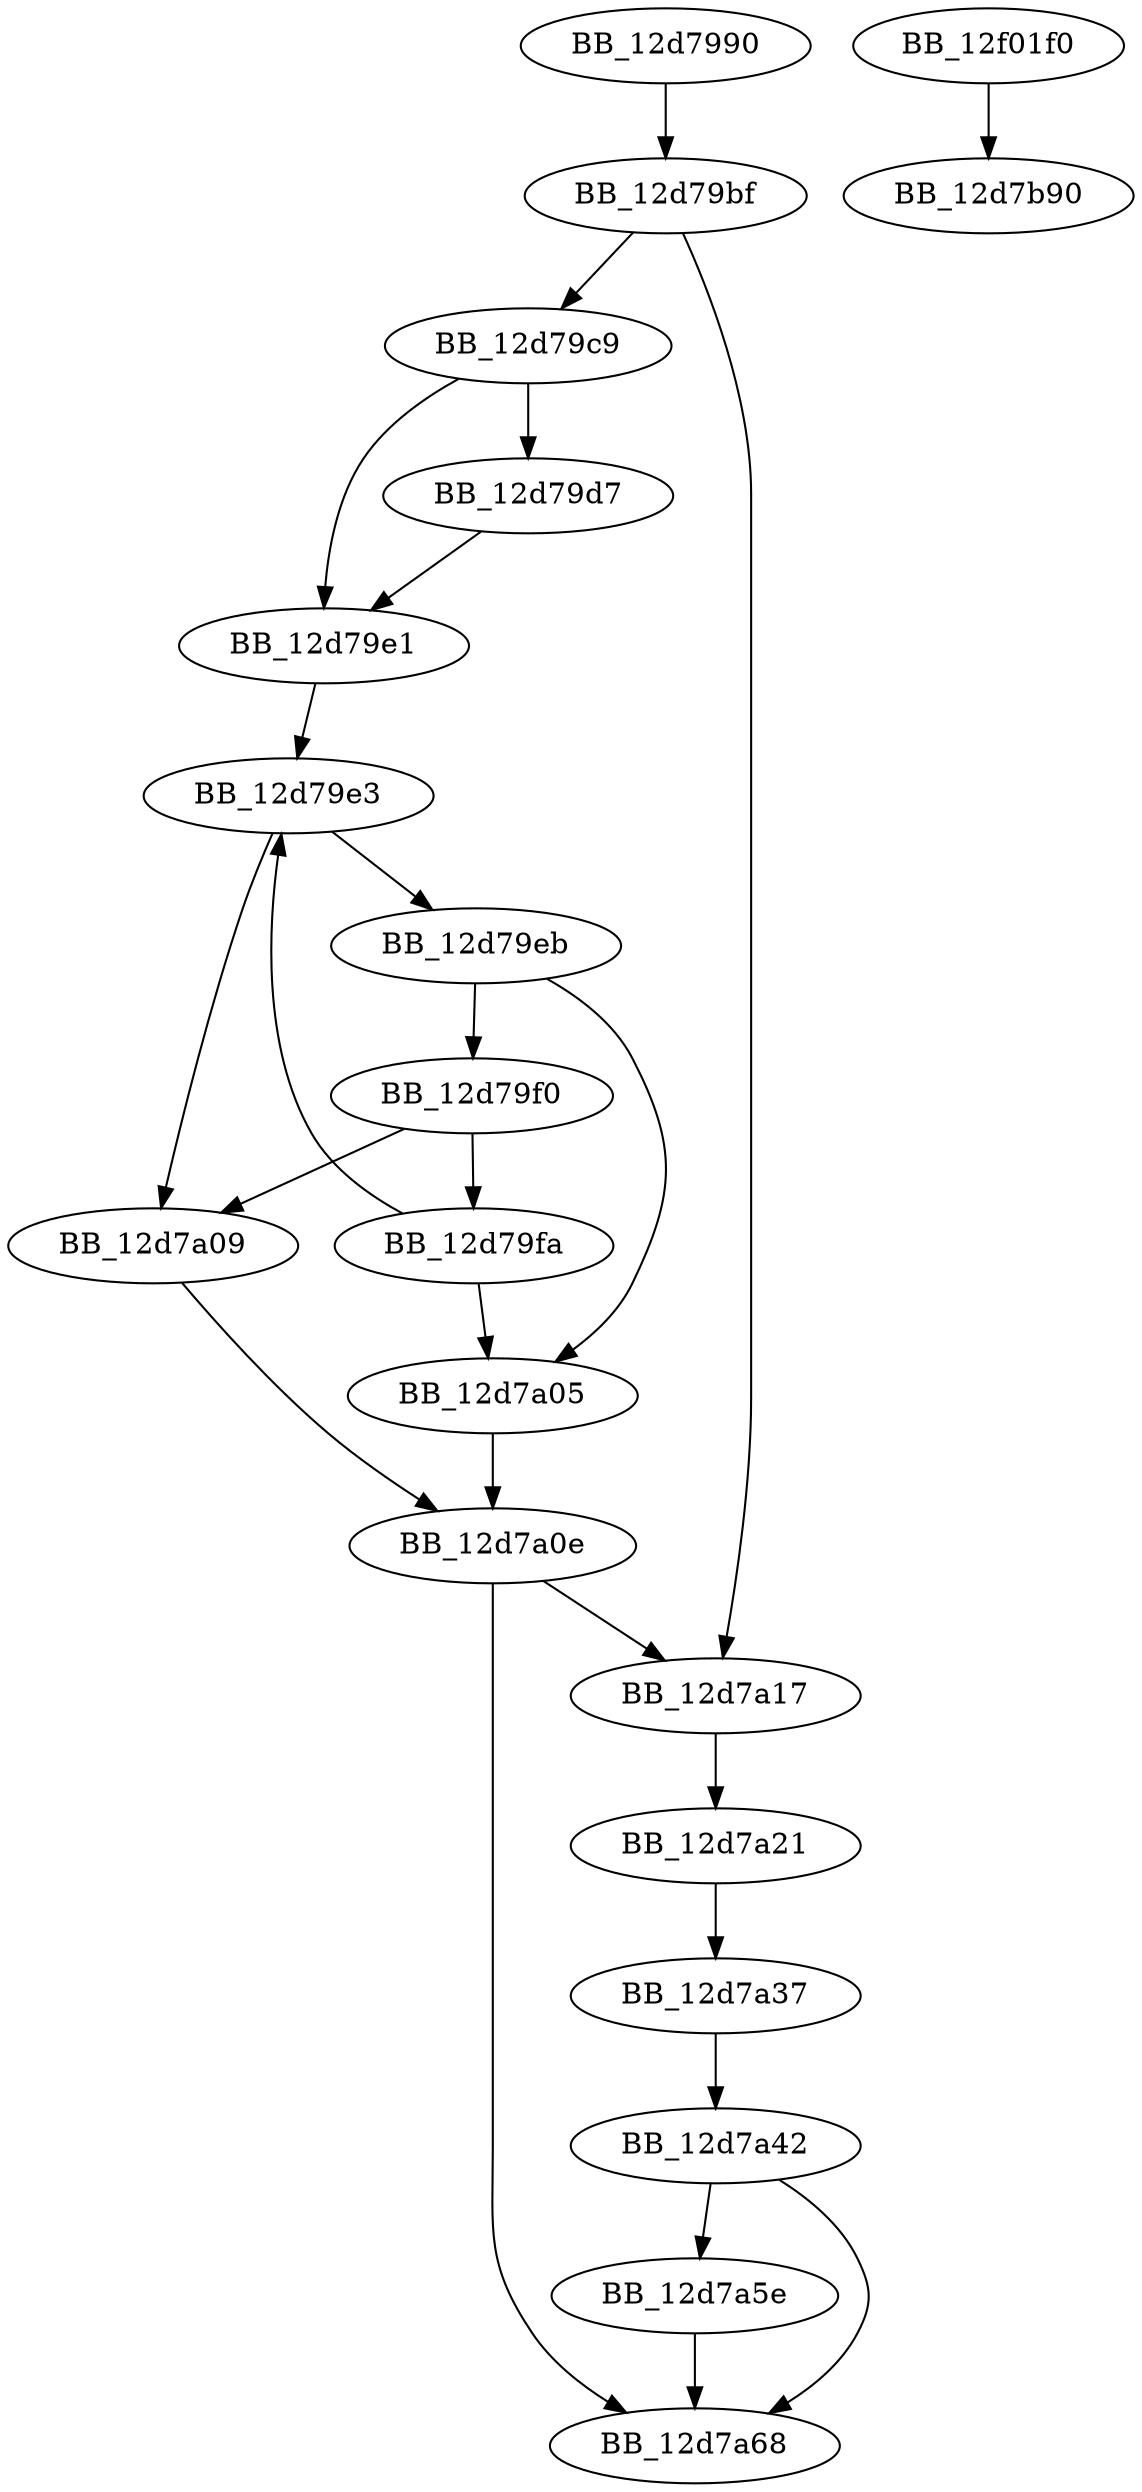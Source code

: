 DiGraph sub_12D7990{
BB_12d7990->BB_12d79bf
BB_12d79bf->BB_12d79c9
BB_12d79bf->BB_12d7a17
BB_12d79c9->BB_12d79d7
BB_12d79c9->BB_12d79e1
BB_12d79d7->BB_12d79e1
BB_12d79e1->BB_12d79e3
BB_12d79e3->BB_12d79eb
BB_12d79e3->BB_12d7a09
BB_12d79eb->BB_12d79f0
BB_12d79eb->BB_12d7a05
BB_12d79f0->BB_12d79fa
BB_12d79f0->BB_12d7a09
BB_12d79fa->BB_12d79e3
BB_12d79fa->BB_12d7a05
BB_12d7a05->BB_12d7a0e
BB_12d7a09->BB_12d7a0e
BB_12d7a0e->BB_12d7a17
BB_12d7a0e->BB_12d7a68
BB_12d7a17->BB_12d7a21
BB_12d7a21->BB_12d7a37
BB_12d7a37->BB_12d7a42
BB_12d7a42->BB_12d7a5e
BB_12d7a42->BB_12d7a68
BB_12d7a5e->BB_12d7a68
BB_12f01f0->BB_12d7b90
}
